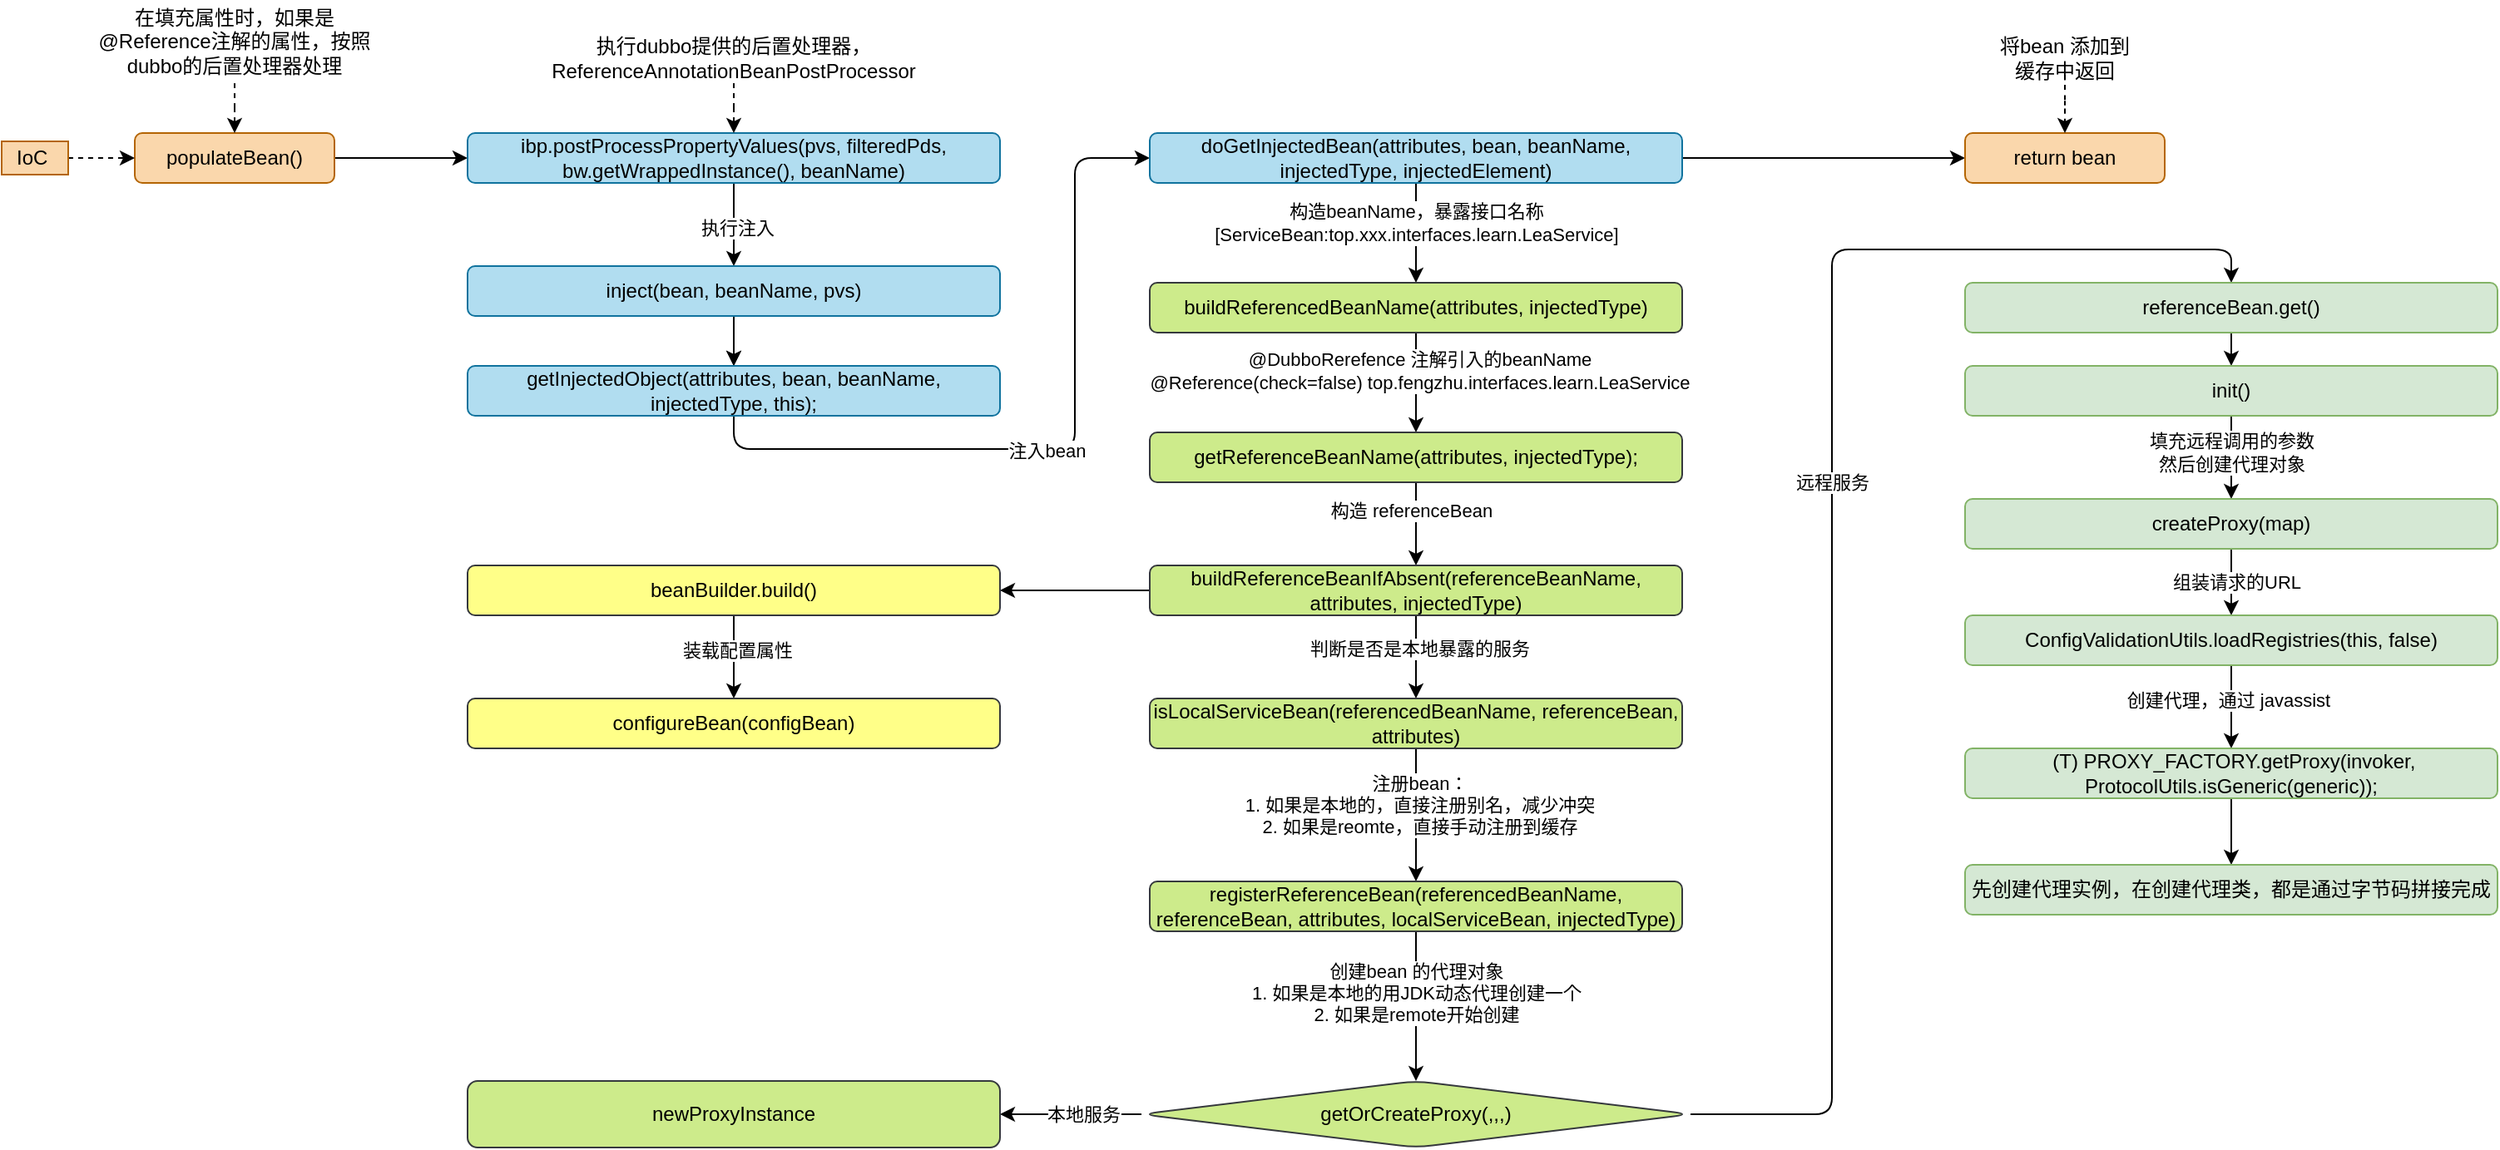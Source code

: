 <mxfile version="14.8.4" type="github">
  <diagram id="u-6T0Q0Hzs0U8y--g6ju" name="第 1 页">
    <mxGraphModel dx="1577" dy="982" grid="1" gridSize="10" guides="1" tooltips="1" connect="1" arrows="1" fold="1" page="1" pageScale="1" pageWidth="3300" pageHeight="2339" math="0" shadow="0">
      <root>
        <mxCell id="0" />
        <mxCell id="1" parent="0" />
        <mxCell id="THyuX_9nO1EnehneHS2Q-6" value="" style="edgeStyle=orthogonalEdgeStyle;rounded=1;orthogonalLoop=1;jettySize=auto;html=1;" parent="1" source="THyuX_9nO1EnehneHS2Q-1" target="THyuX_9nO1EnehneHS2Q-5" edge="1">
          <mxGeometry relative="1" as="geometry" />
        </mxCell>
        <mxCell id="THyuX_9nO1EnehneHS2Q-1" value="populateBean()" style="rounded=1;whiteSpace=wrap;html=1;fillColor=#fad7ac;strokeColor=#b46504;" parent="1" vertex="1">
          <mxGeometry x="200" y="90" width="120" height="30" as="geometry" />
        </mxCell>
        <mxCell id="THyuX_9nO1EnehneHS2Q-3" value="" style="edgeStyle=orthogonalEdgeStyle;rounded=1;orthogonalLoop=1;jettySize=auto;html=1;dashed=1;" parent="1" source="THyuX_9nO1EnehneHS2Q-2" target="THyuX_9nO1EnehneHS2Q-1" edge="1">
          <mxGeometry relative="1" as="geometry" />
        </mxCell>
        <mxCell id="THyuX_9nO1EnehneHS2Q-2" value="IoC&amp;nbsp;" style="text;html=1;fillColor=#fad7ac;align=center;verticalAlign=middle;whiteSpace=wrap;rounded=0;strokeColor=#b46504;" parent="1" vertex="1">
          <mxGeometry x="120" y="95" width="40" height="20" as="geometry" />
        </mxCell>
        <mxCell id="THyuX_9nO1EnehneHS2Q-10" value="" style="edgeStyle=orthogonalEdgeStyle;rounded=1;orthogonalLoop=1;jettySize=auto;html=1;" parent="1" source="THyuX_9nO1EnehneHS2Q-5" target="THyuX_9nO1EnehneHS2Q-9" edge="1">
          <mxGeometry relative="1" as="geometry" />
        </mxCell>
        <mxCell id="THyuX_9nO1EnehneHS2Q-11" value="执行注入" style="edgeLabel;html=1;align=center;verticalAlign=middle;resizable=0;points=[];" parent="THyuX_9nO1EnehneHS2Q-10" vertex="1" connectable="0">
          <mxGeometry x="0.05" y="2" relative="1" as="geometry">
            <mxPoint as="offset" />
          </mxGeometry>
        </mxCell>
        <mxCell id="THyuX_9nO1EnehneHS2Q-5" value="ibp.postProcessPropertyValues(pvs, filteredPds, bw.getWrappedInstance(), beanName)" style="rounded=1;whiteSpace=wrap;html=1;fillColor=#b1ddf0;strokeColor=#10739e;" parent="1" vertex="1">
          <mxGeometry x="400" y="90" width="320" height="30" as="geometry" />
        </mxCell>
        <mxCell id="THyuX_9nO1EnehneHS2Q-8" value="" style="edgeStyle=orthogonalEdgeStyle;rounded=1;orthogonalLoop=1;jettySize=auto;html=1;dashed=1;" parent="1" source="THyuX_9nO1EnehneHS2Q-7" target="THyuX_9nO1EnehneHS2Q-5" edge="1">
          <mxGeometry relative="1" as="geometry" />
        </mxCell>
        <mxCell id="THyuX_9nO1EnehneHS2Q-7" value="执行dubbo提供的后置处理器，ReferenceAnnotationBeanPostProcessor" style="text;html=1;strokeColor=none;fillColor=none;align=center;verticalAlign=middle;whiteSpace=wrap;rounded=0;" parent="1" vertex="1">
          <mxGeometry x="440" y="30" width="240" height="30" as="geometry" />
        </mxCell>
        <mxCell id="THyuX_9nO1EnehneHS2Q-15" value="" style="edgeStyle=orthogonalEdgeStyle;rounded=1;orthogonalLoop=1;jettySize=auto;html=1;dashed=1;" parent="1" source="THyuX_9nO1EnehneHS2Q-9" target="THyuX_9nO1EnehneHS2Q-14" edge="1">
          <mxGeometry relative="1" as="geometry" />
        </mxCell>
        <mxCell id="THyuX_9nO1EnehneHS2Q-16" value="" style="edgeStyle=orthogonalEdgeStyle;rounded=1;orthogonalLoop=1;jettySize=auto;html=1;" parent="1" source="THyuX_9nO1EnehneHS2Q-9" target="THyuX_9nO1EnehneHS2Q-14" edge="1">
          <mxGeometry relative="1" as="geometry" />
        </mxCell>
        <mxCell id="THyuX_9nO1EnehneHS2Q-9" value="inject(bean, beanName, pvs)" style="rounded=1;whiteSpace=wrap;html=1;fillColor=#b1ddf0;strokeColor=#10739e;" parent="1" vertex="1">
          <mxGeometry x="400" y="170" width="320" height="30" as="geometry" />
        </mxCell>
        <mxCell id="THyuX_9nO1EnehneHS2Q-13" value="" style="edgeStyle=orthogonalEdgeStyle;rounded=1;orthogonalLoop=1;jettySize=auto;html=1;dashed=1;" parent="1" source="THyuX_9nO1EnehneHS2Q-12" target="THyuX_9nO1EnehneHS2Q-1" edge="1">
          <mxGeometry relative="1" as="geometry" />
        </mxCell>
        <mxCell id="THyuX_9nO1EnehneHS2Q-12" value="在填充属性时，如果是@Reference注解的属性，按照dubbo的后置处理器处理" style="text;html=1;strokeColor=none;fillColor=none;align=center;verticalAlign=middle;whiteSpace=wrap;rounded=0;" parent="1" vertex="1">
          <mxGeometry x="170" y="10" width="180" height="50" as="geometry" />
        </mxCell>
        <mxCell id="THyuX_9nO1EnehneHS2Q-18" value="" style="edgeStyle=orthogonalEdgeStyle;rounded=1;orthogonalLoop=1;jettySize=auto;html=1;exitX=0.5;exitY=1;exitDx=0;exitDy=0;entryX=0;entryY=0.5;entryDx=0;entryDy=0;" parent="1" source="THyuX_9nO1EnehneHS2Q-14" target="THyuX_9nO1EnehneHS2Q-17" edge="1">
          <mxGeometry relative="1" as="geometry" />
        </mxCell>
        <mxCell id="THyuX_9nO1EnehneHS2Q-19" value="注入bean" style="edgeLabel;html=1;align=center;verticalAlign=middle;resizable=0;points=[];" parent="THyuX_9nO1EnehneHS2Q-18" vertex="1" connectable="0">
          <mxGeometry x="-0.067" y="-1" relative="1" as="geometry">
            <mxPoint as="offset" />
          </mxGeometry>
        </mxCell>
        <mxCell id="THyuX_9nO1EnehneHS2Q-14" value="getInjectedObject(attributes, bean, beanName, injectedType, this);" style="rounded=1;whiteSpace=wrap;html=1;fillColor=#b1ddf0;strokeColor=#10739e;" parent="1" vertex="1">
          <mxGeometry x="400" y="230" width="320" height="30" as="geometry" />
        </mxCell>
        <mxCell id="THyuX_9nO1EnehneHS2Q-21" value="" style="edgeStyle=orthogonalEdgeStyle;rounded=1;orthogonalLoop=1;jettySize=auto;html=1;" parent="1" source="THyuX_9nO1EnehneHS2Q-17" target="THyuX_9nO1EnehneHS2Q-20" edge="1">
          <mxGeometry relative="1" as="geometry" />
        </mxCell>
        <mxCell id="THyuX_9nO1EnehneHS2Q-22" value="构造beanName，暴露接口名称&lt;br&gt;[ServiceBean:top.xxx.interfaces.learn.LeaService]" style="edgeLabel;html=1;align=center;verticalAlign=middle;resizable=0;points=[];" parent="THyuX_9nO1EnehneHS2Q-21" vertex="1" connectable="0">
          <mxGeometry x="-0.2" relative="1" as="geometry">
            <mxPoint as="offset" />
          </mxGeometry>
        </mxCell>
        <mxCell id="THyuX_9nO1EnehneHS2Q-45" value="" style="edgeStyle=orthogonalEdgeStyle;rounded=1;orthogonalLoop=1;jettySize=auto;html=1;" parent="1" source="THyuX_9nO1EnehneHS2Q-17" target="THyuX_9nO1EnehneHS2Q-44" edge="1">
          <mxGeometry relative="1" as="geometry" />
        </mxCell>
        <mxCell id="THyuX_9nO1EnehneHS2Q-17" value="doGetInjectedBean(attributes, bean, beanName, injectedType, injectedElement)" style="rounded=1;whiteSpace=wrap;html=1;fillColor=#b1ddf0;strokeColor=#10739e;" parent="1" vertex="1">
          <mxGeometry x="810" y="90" width="320" height="30" as="geometry" />
        </mxCell>
        <mxCell id="THyuX_9nO1EnehneHS2Q-24" value="" style="edgeStyle=orthogonalEdgeStyle;rounded=1;orthogonalLoop=1;jettySize=auto;html=1;" parent="1" source="THyuX_9nO1EnehneHS2Q-20" target="THyuX_9nO1EnehneHS2Q-23" edge="1">
          <mxGeometry relative="1" as="geometry" />
        </mxCell>
        <mxCell id="THyuX_9nO1EnehneHS2Q-25" value="@DubboRerefence 注解引入的beanName&lt;br&gt;@Reference(check=false) top.fengzhu.interfaces.learn.LeaService" style="edgeLabel;html=1;align=center;verticalAlign=middle;resizable=0;points=[];" parent="THyuX_9nO1EnehneHS2Q-24" vertex="1" connectable="0">
          <mxGeometry x="-0.25" y="2" relative="1" as="geometry">
            <mxPoint as="offset" />
          </mxGeometry>
        </mxCell>
        <mxCell id="THyuX_9nO1EnehneHS2Q-20" value="buildReferencedBeanName(attributes, injectedType)" style="rounded=1;whiteSpace=wrap;html=1;fillColor=#cdeb8b;strokeColor=#36393d;" parent="1" vertex="1">
          <mxGeometry x="810" y="180" width="320" height="30" as="geometry" />
        </mxCell>
        <mxCell id="THyuX_9nO1EnehneHS2Q-27" value="" style="edgeStyle=orthogonalEdgeStyle;rounded=1;orthogonalLoop=1;jettySize=auto;html=1;" parent="1" source="THyuX_9nO1EnehneHS2Q-23" target="THyuX_9nO1EnehneHS2Q-26" edge="1">
          <mxGeometry relative="1" as="geometry" />
        </mxCell>
        <mxCell id="THyuX_9nO1EnehneHS2Q-28" value="构造 referenceBean" style="edgeLabel;html=1;align=center;verticalAlign=middle;resizable=0;points=[];" parent="THyuX_9nO1EnehneHS2Q-27" vertex="1" connectable="0">
          <mxGeometry x="-0.32" y="-3" relative="1" as="geometry">
            <mxPoint as="offset" />
          </mxGeometry>
        </mxCell>
        <mxCell id="THyuX_9nO1EnehneHS2Q-23" value="getReferenceBeanName(attributes, injectedType);" style="rounded=1;whiteSpace=wrap;html=1;fillColor=#cdeb8b;strokeColor=#36393d;" parent="1" vertex="1">
          <mxGeometry x="810" y="270" width="320" height="30" as="geometry" />
        </mxCell>
        <mxCell id="THyuX_9nO1EnehneHS2Q-30" value="" style="edgeStyle=orthogonalEdgeStyle;rounded=1;orthogonalLoop=1;jettySize=auto;html=1;" parent="1" source="THyuX_9nO1EnehneHS2Q-26" target="THyuX_9nO1EnehneHS2Q-29" edge="1">
          <mxGeometry relative="1" as="geometry" />
        </mxCell>
        <mxCell id="THyuX_9nO1EnehneHS2Q-31" value="判断是否是本地暴露的服务" style="edgeLabel;html=1;align=center;verticalAlign=middle;resizable=0;points=[];" parent="THyuX_9nO1EnehneHS2Q-30" vertex="1" connectable="0">
          <mxGeometry x="-0.2" y="2" relative="1" as="geometry">
            <mxPoint as="offset" />
          </mxGeometry>
        </mxCell>
        <mxCell id="THyuX_9nO1EnehneHS2Q-40" value="" style="edgeStyle=orthogonalEdgeStyle;rounded=1;orthogonalLoop=1;jettySize=auto;html=1;" parent="1" source="THyuX_9nO1EnehneHS2Q-26" target="THyuX_9nO1EnehneHS2Q-39" edge="1">
          <mxGeometry relative="1" as="geometry" />
        </mxCell>
        <mxCell id="THyuX_9nO1EnehneHS2Q-26" value="buildReferenceBeanIfAbsent(referenceBeanName, attributes, injectedType)" style="rounded=1;whiteSpace=wrap;html=1;fillColor=#cdeb8b;strokeColor=#36393d;" parent="1" vertex="1">
          <mxGeometry x="810" y="350" width="320" height="30" as="geometry" />
        </mxCell>
        <mxCell id="THyuX_9nO1EnehneHS2Q-34" value="" style="edgeStyle=orthogonalEdgeStyle;rounded=1;orthogonalLoop=1;jettySize=auto;html=1;" parent="1" source="THyuX_9nO1EnehneHS2Q-29" target="THyuX_9nO1EnehneHS2Q-33" edge="1">
          <mxGeometry relative="1" as="geometry" />
        </mxCell>
        <mxCell id="THyuX_9nO1EnehneHS2Q-35" value="注册bean：&lt;br&gt;1. 如果是本地的，直接注册别名，减少冲突&lt;br&gt;2. 如果是reomte，直接手动注册到缓存" style="edgeLabel;html=1;align=center;verticalAlign=middle;resizable=0;points=[];" parent="THyuX_9nO1EnehneHS2Q-34" vertex="1" connectable="0">
          <mxGeometry x="-0.15" y="2" relative="1" as="geometry">
            <mxPoint as="offset" />
          </mxGeometry>
        </mxCell>
        <mxCell id="THyuX_9nO1EnehneHS2Q-29" value="isLocalServiceBean(referencedBeanName, referenceBean, attributes)" style="rounded=1;whiteSpace=wrap;html=1;fillColor=#cdeb8b;strokeColor=#36393d;" parent="1" vertex="1">
          <mxGeometry x="810" y="430" width="320" height="30" as="geometry" />
        </mxCell>
        <mxCell id="THyuX_9nO1EnehneHS2Q-37" value="" style="edgeStyle=orthogonalEdgeStyle;rounded=1;orthogonalLoop=1;jettySize=auto;html=1;entryX=0.5;entryY=0;entryDx=0;entryDy=0;" parent="1" source="THyuX_9nO1EnehneHS2Q-33" target="THyuX_9nO1EnehneHS2Q-50" edge="1">
          <mxGeometry relative="1" as="geometry" />
        </mxCell>
        <mxCell id="THyuX_9nO1EnehneHS2Q-38" value="创建bean 的代理对象&lt;br&gt;1. 如果是本地的用JDK动态代理创建一个&lt;br&gt;2. 如果是remote开始创建" style="edgeLabel;html=1;align=center;verticalAlign=middle;resizable=0;points=[];" parent="THyuX_9nO1EnehneHS2Q-37" vertex="1" connectable="0">
          <mxGeometry x="-0.3" relative="1" as="geometry">
            <mxPoint y="5" as="offset" />
          </mxGeometry>
        </mxCell>
        <mxCell id="THyuX_9nO1EnehneHS2Q-33" value="registerReferenceBean(referencedBeanName, referenceBean, attributes, localServiceBean, injectedType)" style="rounded=1;whiteSpace=wrap;html=1;fillColor=#cdeb8b;strokeColor=#36393d;" parent="1" vertex="1">
          <mxGeometry x="810" y="540" width="320" height="30" as="geometry" />
        </mxCell>
        <mxCell id="THyuX_9nO1EnehneHS2Q-49" value="" style="edgeStyle=orthogonalEdgeStyle;rounded=1;orthogonalLoop=1;jettySize=auto;html=1;entryX=0.5;entryY=0;entryDx=0;entryDy=0;exitX=1;exitY=0.5;exitDx=0;exitDy=0;" parent="1" source="THyuX_9nO1EnehneHS2Q-50" target="THyuX_9nO1EnehneHS2Q-48" edge="1">
          <mxGeometry relative="1" as="geometry">
            <mxPoint x="970" y="660" as="sourcePoint" />
            <Array as="points">
              <mxPoint x="1220" y="680" />
              <mxPoint x="1220" y="160" />
              <mxPoint x="1460" y="160" />
            </Array>
          </mxGeometry>
        </mxCell>
        <mxCell id="THyuX_9nO1EnehneHS2Q-54" value="远程服务" style="edgeLabel;html=1;align=center;verticalAlign=middle;resizable=0;points=[];" parent="THyuX_9nO1EnehneHS2Q-49" vertex="1" connectable="0">
          <mxGeometry x="0.075" relative="1" as="geometry">
            <mxPoint as="offset" />
          </mxGeometry>
        </mxCell>
        <mxCell id="THyuX_9nO1EnehneHS2Q-42" value="" style="edgeStyle=orthogonalEdgeStyle;rounded=1;orthogonalLoop=1;jettySize=auto;html=1;" parent="1" source="THyuX_9nO1EnehneHS2Q-39" target="THyuX_9nO1EnehneHS2Q-41" edge="1">
          <mxGeometry relative="1" as="geometry" />
        </mxCell>
        <mxCell id="THyuX_9nO1EnehneHS2Q-43" value="装载配置属性" style="edgeLabel;html=1;align=center;verticalAlign=middle;resizable=0;points=[];" parent="THyuX_9nO1EnehneHS2Q-42" vertex="1" connectable="0">
          <mxGeometry x="-0.16" y="2" relative="1" as="geometry">
            <mxPoint as="offset" />
          </mxGeometry>
        </mxCell>
        <mxCell id="THyuX_9nO1EnehneHS2Q-39" value="beanBuilder.build()" style="rounded=1;whiteSpace=wrap;html=1;fillColor=#ffff88;strokeColor=#36393d;" parent="1" vertex="1">
          <mxGeometry x="400" y="350" width="320" height="30" as="geometry" />
        </mxCell>
        <mxCell id="THyuX_9nO1EnehneHS2Q-41" value="configureBean(configBean)" style="rounded=1;whiteSpace=wrap;html=1;fillColor=#ffff88;strokeColor=#36393d;" parent="1" vertex="1">
          <mxGeometry x="400" y="430" width="320" height="30" as="geometry" />
        </mxCell>
        <mxCell id="THyuX_9nO1EnehneHS2Q-44" value="return bean" style="rounded=1;whiteSpace=wrap;html=1;fillColor=#fad7ac;strokeColor=#b46504;" parent="1" vertex="1">
          <mxGeometry x="1300" y="90" width="120" height="30" as="geometry" />
        </mxCell>
        <mxCell id="THyuX_9nO1EnehneHS2Q-47" value="" style="edgeStyle=orthogonalEdgeStyle;rounded=1;orthogonalLoop=1;jettySize=auto;html=1;dashed=1;" parent="1" source="THyuX_9nO1EnehneHS2Q-46" target="THyuX_9nO1EnehneHS2Q-44" edge="1">
          <mxGeometry relative="1" as="geometry" />
        </mxCell>
        <mxCell id="THyuX_9nO1EnehneHS2Q-46" value="将bean 添加到缓存中返回" style="text;html=1;strokeColor=none;fillColor=none;align=center;verticalAlign=middle;whiteSpace=wrap;rounded=0;" parent="1" vertex="1">
          <mxGeometry x="1315" y="35" width="90" height="20" as="geometry" />
        </mxCell>
        <mxCell id="THyuX_9nO1EnehneHS2Q-56" value="" style="edgeStyle=orthogonalEdgeStyle;rounded=1;orthogonalLoop=1;jettySize=auto;html=1;" parent="1" source="THyuX_9nO1EnehneHS2Q-48" target="THyuX_9nO1EnehneHS2Q-55" edge="1">
          <mxGeometry relative="1" as="geometry" />
        </mxCell>
        <mxCell id="THyuX_9nO1EnehneHS2Q-48" value="referenceBean.get()" style="rounded=1;whiteSpace=wrap;html=1;fillColor=#d5e8d4;strokeColor=#82b366;" parent="1" vertex="1">
          <mxGeometry x="1300" y="180" width="320" height="30" as="geometry" />
        </mxCell>
        <mxCell id="THyuX_9nO1EnehneHS2Q-52" value="" style="edgeStyle=orthogonalEdgeStyle;rounded=1;orthogonalLoop=1;jettySize=auto;html=1;" parent="1" source="THyuX_9nO1EnehneHS2Q-50" target="THyuX_9nO1EnehneHS2Q-51" edge="1">
          <mxGeometry relative="1" as="geometry" />
        </mxCell>
        <mxCell id="THyuX_9nO1EnehneHS2Q-53" value="本地服务" style="edgeLabel;html=1;align=center;verticalAlign=middle;resizable=0;points=[];" parent="THyuX_9nO1EnehneHS2Q-52" vertex="1" connectable="0">
          <mxGeometry x="-0.362" y="1" relative="1" as="geometry">
            <mxPoint x="-8" y="-1" as="offset" />
          </mxGeometry>
        </mxCell>
        <mxCell id="THyuX_9nO1EnehneHS2Q-50" value="&lt;span&gt;getOrCreateProxy(,,,)&lt;/span&gt;" style="rhombus;whiteSpace=wrap;html=1;rounded=1;strokeColor=#36393d;fillColor=#cdeb8b;" parent="1" vertex="1">
          <mxGeometry x="805" y="660" width="330" height="40" as="geometry" />
        </mxCell>
        <mxCell id="THyuX_9nO1EnehneHS2Q-51" value="newProxyInstance" style="whiteSpace=wrap;html=1;rounded=1;strokeColor=#36393d;fillColor=#cdeb8b;" parent="1" vertex="1">
          <mxGeometry x="400" y="660" width="320" height="40" as="geometry" />
        </mxCell>
        <mxCell id="THyuX_9nO1EnehneHS2Q-58" value="" style="edgeStyle=orthogonalEdgeStyle;rounded=1;orthogonalLoop=1;jettySize=auto;html=1;" parent="1" source="THyuX_9nO1EnehneHS2Q-55" target="THyuX_9nO1EnehneHS2Q-57" edge="1">
          <mxGeometry relative="1" as="geometry" />
        </mxCell>
        <mxCell id="THyuX_9nO1EnehneHS2Q-59" value="填充远程调用的参数&lt;br&gt;然后创建代理对象" style="edgeLabel;html=1;align=center;verticalAlign=middle;resizable=0;points=[];" parent="THyuX_9nO1EnehneHS2Q-58" vertex="1" connectable="0">
          <mxGeometry x="-0.12" relative="1" as="geometry">
            <mxPoint as="offset" />
          </mxGeometry>
        </mxCell>
        <mxCell id="THyuX_9nO1EnehneHS2Q-55" value="init()" style="rounded=1;whiteSpace=wrap;html=1;fillColor=#d5e8d4;strokeColor=#82b366;" parent="1" vertex="1">
          <mxGeometry x="1300" y="230" width="320" height="30" as="geometry" />
        </mxCell>
        <mxCell id="THyuX_9nO1EnehneHS2Q-61" value="" style="edgeStyle=orthogonalEdgeStyle;rounded=1;orthogonalLoop=1;jettySize=auto;html=1;" parent="1" source="THyuX_9nO1EnehneHS2Q-57" target="THyuX_9nO1EnehneHS2Q-60" edge="1">
          <mxGeometry relative="1" as="geometry" />
        </mxCell>
        <mxCell id="THyuX_9nO1EnehneHS2Q-62" value="组装请求的URL" style="edgeLabel;html=1;align=center;verticalAlign=middle;resizable=0;points=[];" parent="THyuX_9nO1EnehneHS2Q-61" vertex="1" connectable="0">
          <mxGeometry x="-0.025" y="3" relative="1" as="geometry">
            <mxPoint as="offset" />
          </mxGeometry>
        </mxCell>
        <mxCell id="THyuX_9nO1EnehneHS2Q-57" value="createProxy(map)" style="rounded=1;whiteSpace=wrap;html=1;fillColor=#d5e8d4;strokeColor=#82b366;" parent="1" vertex="1">
          <mxGeometry x="1300" y="310" width="320" height="30" as="geometry" />
        </mxCell>
        <mxCell id="THyuX_9nO1EnehneHS2Q-64" value="" style="edgeStyle=orthogonalEdgeStyle;rounded=1;orthogonalLoop=1;jettySize=auto;html=1;" parent="1" source="THyuX_9nO1EnehneHS2Q-60" target="THyuX_9nO1EnehneHS2Q-63" edge="1">
          <mxGeometry relative="1" as="geometry" />
        </mxCell>
        <mxCell id="THyuX_9nO1EnehneHS2Q-65" value="创建代理，通过 javassist" style="edgeLabel;html=1;align=center;verticalAlign=middle;resizable=0;points=[];" parent="THyuX_9nO1EnehneHS2Q-64" vertex="1" connectable="0">
          <mxGeometry x="-0.16" y="-2" relative="1" as="geometry">
            <mxPoint as="offset" />
          </mxGeometry>
        </mxCell>
        <mxCell id="THyuX_9nO1EnehneHS2Q-60" value="ConfigValidationUtils.loadRegistries(this, false)" style="rounded=1;whiteSpace=wrap;html=1;fillColor=#d5e8d4;strokeColor=#82b366;" parent="1" vertex="1">
          <mxGeometry x="1300" y="380" width="320" height="30" as="geometry" />
        </mxCell>
        <mxCell id="THyuX_9nO1EnehneHS2Q-67" value="" style="edgeStyle=orthogonalEdgeStyle;rounded=1;orthogonalLoop=1;jettySize=auto;html=1;" parent="1" source="THyuX_9nO1EnehneHS2Q-63" target="THyuX_9nO1EnehneHS2Q-66" edge="1">
          <mxGeometry relative="1" as="geometry" />
        </mxCell>
        <mxCell id="THyuX_9nO1EnehneHS2Q-63" value="&amp;nbsp;(T) PROXY_FACTORY.getProxy(invoker, ProtocolUtils.isGeneric(generic));" style="rounded=1;whiteSpace=wrap;html=1;fillColor=#d5e8d4;strokeColor=#82b366;" parent="1" vertex="1">
          <mxGeometry x="1300" y="460" width="320" height="30" as="geometry" />
        </mxCell>
        <mxCell id="THyuX_9nO1EnehneHS2Q-66" value="先创建代理实例，在创建代理类，都是通过字节码拼接完成" style="rounded=1;whiteSpace=wrap;html=1;fillColor=#d5e8d4;strokeColor=#82b366;" parent="1" vertex="1">
          <mxGeometry x="1300" y="530" width="320" height="30" as="geometry" />
        </mxCell>
      </root>
    </mxGraphModel>
  </diagram>
</mxfile>
